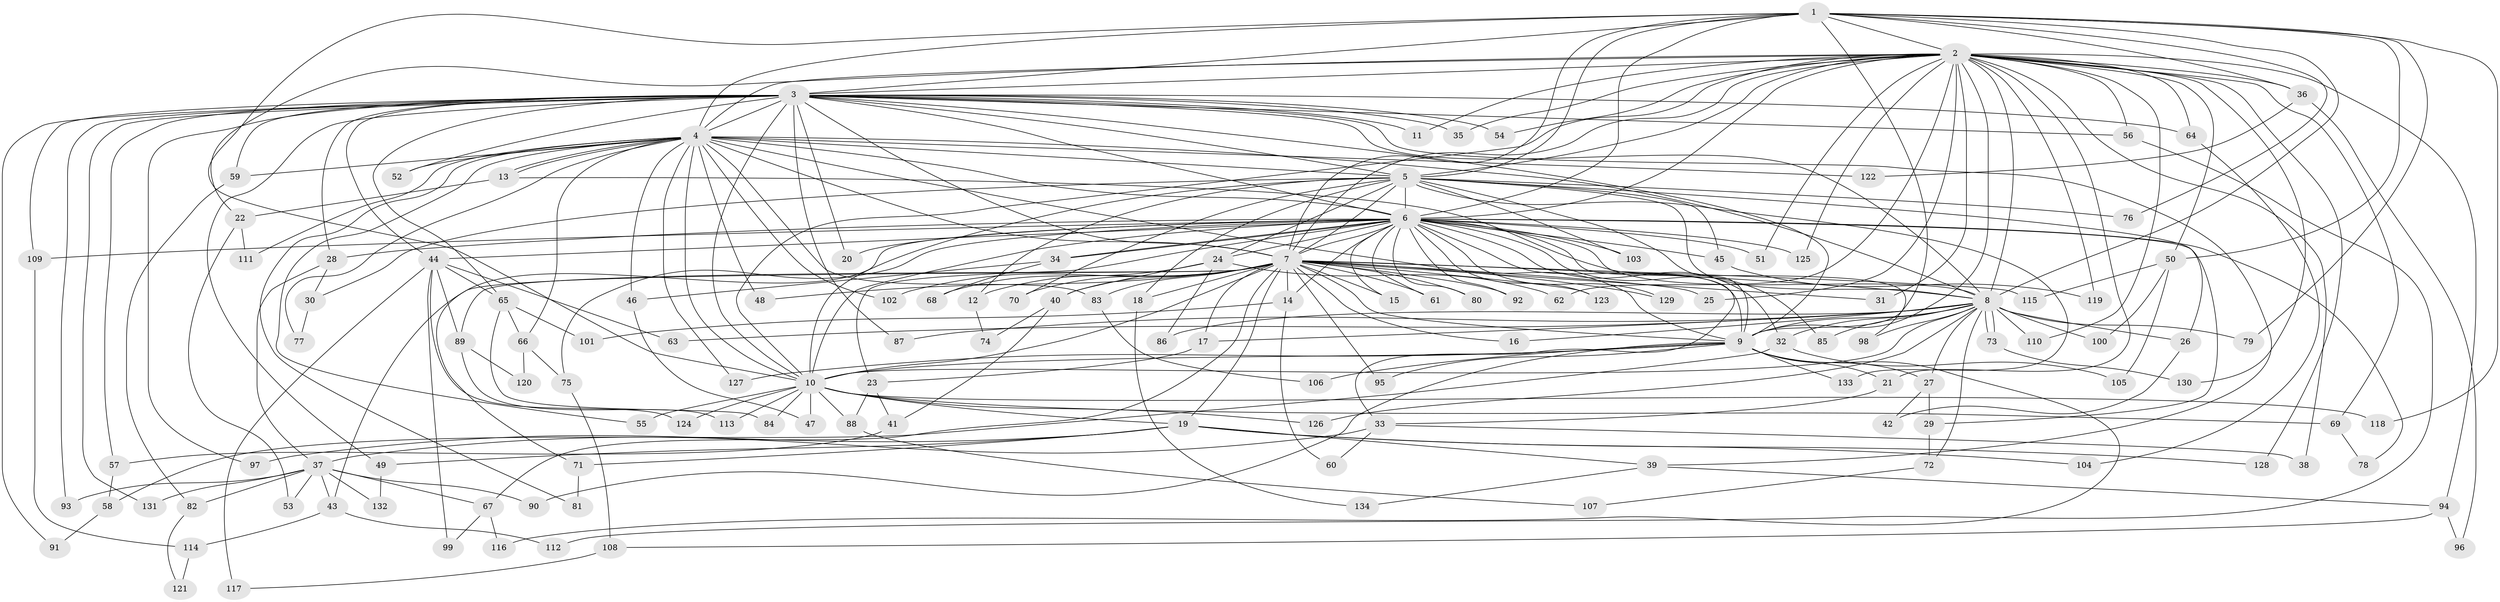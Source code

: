 // coarse degree distribution, {3: 0.14285714285714285, 6: 0.05357142857142857, 2: 0.2857142857142857, 24: 0.03571428571428571, 5: 0.125, 11: 0.017857142857142856, 8: 0.05357142857142857, 4: 0.14285714285714285, 21: 0.017857142857142856, 19: 0.017857142857142856, 16: 0.017857142857142856, 17: 0.017857142857142856, 26: 0.017857142857142856, 15: 0.017857142857142856, 23: 0.017857142857142856, 9: 0.017857142857142856}
// Generated by graph-tools (version 1.1) at 2025/36/03/04/25 23:36:37]
// undirected, 134 vertices, 293 edges
graph export_dot {
  node [color=gray90,style=filled];
  1;
  2;
  3;
  4;
  5;
  6;
  7;
  8;
  9;
  10;
  11;
  12;
  13;
  14;
  15;
  16;
  17;
  18;
  19;
  20;
  21;
  22;
  23;
  24;
  25;
  26;
  27;
  28;
  29;
  30;
  31;
  32;
  33;
  34;
  35;
  36;
  37;
  38;
  39;
  40;
  41;
  42;
  43;
  44;
  45;
  46;
  47;
  48;
  49;
  50;
  51;
  52;
  53;
  54;
  55;
  56;
  57;
  58;
  59;
  60;
  61;
  62;
  63;
  64;
  65;
  66;
  67;
  68;
  69;
  70;
  71;
  72;
  73;
  74;
  75;
  76;
  77;
  78;
  79;
  80;
  81;
  82;
  83;
  84;
  85;
  86;
  87;
  88;
  89;
  90;
  91;
  92;
  93;
  94;
  95;
  96;
  97;
  98;
  99;
  100;
  101;
  102;
  103;
  104;
  105;
  106;
  107;
  108;
  109;
  110;
  111;
  112;
  113;
  114;
  115;
  116;
  117;
  118;
  119;
  120;
  121;
  122;
  123;
  124;
  125;
  126;
  127;
  128;
  129;
  130;
  131;
  132;
  133;
  134;
  1 -- 2;
  1 -- 3;
  1 -- 4;
  1 -- 5;
  1 -- 6;
  1 -- 7;
  1 -- 8;
  1 -- 9;
  1 -- 10;
  1 -- 36;
  1 -- 50;
  1 -- 76;
  1 -- 79;
  1 -- 118;
  2 -- 3;
  2 -- 4;
  2 -- 5;
  2 -- 6;
  2 -- 7;
  2 -- 8;
  2 -- 9;
  2 -- 10;
  2 -- 11;
  2 -- 21;
  2 -- 22;
  2 -- 25;
  2 -- 31;
  2 -- 35;
  2 -- 36;
  2 -- 38;
  2 -- 50;
  2 -- 51;
  2 -- 54;
  2 -- 56;
  2 -- 62;
  2 -- 64;
  2 -- 69;
  2 -- 94;
  2 -- 110;
  2 -- 119;
  2 -- 125;
  2 -- 128;
  2 -- 130;
  3 -- 4;
  3 -- 5;
  3 -- 6;
  3 -- 7;
  3 -- 8;
  3 -- 9;
  3 -- 10;
  3 -- 11;
  3 -- 20;
  3 -- 28;
  3 -- 35;
  3 -- 39;
  3 -- 44;
  3 -- 49;
  3 -- 52;
  3 -- 54;
  3 -- 56;
  3 -- 57;
  3 -- 59;
  3 -- 64;
  3 -- 65;
  3 -- 87;
  3 -- 91;
  3 -- 93;
  3 -- 97;
  3 -- 109;
  3 -- 131;
  4 -- 5;
  4 -- 6;
  4 -- 7;
  4 -- 8;
  4 -- 9;
  4 -- 10;
  4 -- 13;
  4 -- 13;
  4 -- 46;
  4 -- 48;
  4 -- 52;
  4 -- 55;
  4 -- 59;
  4 -- 66;
  4 -- 77;
  4 -- 81;
  4 -- 83;
  4 -- 102;
  4 -- 111;
  4 -- 122;
  4 -- 127;
  5 -- 6;
  5 -- 7;
  5 -- 8;
  5 -- 9;
  5 -- 10;
  5 -- 12;
  5 -- 18;
  5 -- 24;
  5 -- 26;
  5 -- 30;
  5 -- 45;
  5 -- 70;
  5 -- 76;
  5 -- 103;
  5 -- 133;
  6 -- 7;
  6 -- 8;
  6 -- 9;
  6 -- 10;
  6 -- 14;
  6 -- 15;
  6 -- 20;
  6 -- 23;
  6 -- 24;
  6 -- 28;
  6 -- 29;
  6 -- 32;
  6 -- 34;
  6 -- 34;
  6 -- 44;
  6 -- 45;
  6 -- 51;
  6 -- 61;
  6 -- 71;
  6 -- 75;
  6 -- 78;
  6 -- 80;
  6 -- 85;
  6 -- 92;
  6 -- 98;
  6 -- 103;
  6 -- 109;
  6 -- 123;
  6 -- 125;
  6 -- 129;
  7 -- 8;
  7 -- 9;
  7 -- 10;
  7 -- 12;
  7 -- 14;
  7 -- 15;
  7 -- 16;
  7 -- 17;
  7 -- 18;
  7 -- 19;
  7 -- 25;
  7 -- 31;
  7 -- 40;
  7 -- 43;
  7 -- 48;
  7 -- 61;
  7 -- 67;
  7 -- 70;
  7 -- 80;
  7 -- 83;
  7 -- 89;
  7 -- 92;
  7 -- 95;
  7 -- 102;
  7 -- 115;
  7 -- 123;
  7 -- 129;
  8 -- 9;
  8 -- 10;
  8 -- 16;
  8 -- 17;
  8 -- 26;
  8 -- 27;
  8 -- 32;
  8 -- 63;
  8 -- 72;
  8 -- 73;
  8 -- 73;
  8 -- 79;
  8 -- 85;
  8 -- 86;
  8 -- 87;
  8 -- 98;
  8 -- 100;
  8 -- 110;
  8 -- 126;
  9 -- 10;
  9 -- 21;
  9 -- 27;
  9 -- 90;
  9 -- 95;
  9 -- 106;
  9 -- 116;
  9 -- 127;
  9 -- 133;
  10 -- 19;
  10 -- 47;
  10 -- 55;
  10 -- 69;
  10 -- 84;
  10 -- 88;
  10 -- 113;
  10 -- 118;
  10 -- 124;
  10 -- 126;
  12 -- 74;
  13 -- 22;
  13 -- 33;
  14 -- 60;
  14 -- 101;
  17 -- 23;
  18 -- 134;
  19 -- 39;
  19 -- 49;
  19 -- 71;
  19 -- 97;
  19 -- 104;
  19 -- 128;
  21 -- 33;
  22 -- 53;
  22 -- 111;
  23 -- 41;
  23 -- 88;
  24 -- 40;
  24 -- 62;
  24 -- 68;
  24 -- 86;
  26 -- 42;
  27 -- 29;
  27 -- 42;
  28 -- 30;
  28 -- 37;
  29 -- 72;
  30 -- 77;
  32 -- 58;
  32 -- 105;
  33 -- 37;
  33 -- 38;
  33 -- 60;
  34 -- 46;
  34 -- 68;
  36 -- 96;
  36 -- 122;
  37 -- 43;
  37 -- 53;
  37 -- 67;
  37 -- 82;
  37 -- 90;
  37 -- 93;
  37 -- 131;
  37 -- 132;
  39 -- 94;
  39 -- 134;
  40 -- 41;
  40 -- 74;
  41 -- 57;
  43 -- 112;
  43 -- 114;
  44 -- 63;
  44 -- 65;
  44 -- 89;
  44 -- 99;
  44 -- 117;
  44 -- 124;
  45 -- 119;
  46 -- 47;
  49 -- 132;
  50 -- 100;
  50 -- 105;
  50 -- 115;
  56 -- 112;
  57 -- 58;
  58 -- 91;
  59 -- 82;
  64 -- 104;
  65 -- 66;
  65 -- 84;
  65 -- 101;
  66 -- 75;
  66 -- 120;
  67 -- 99;
  67 -- 116;
  69 -- 78;
  71 -- 81;
  72 -- 107;
  73 -- 130;
  75 -- 108;
  82 -- 121;
  83 -- 106;
  88 -- 107;
  89 -- 113;
  89 -- 120;
  94 -- 96;
  94 -- 108;
  108 -- 117;
  109 -- 114;
  114 -- 121;
}
